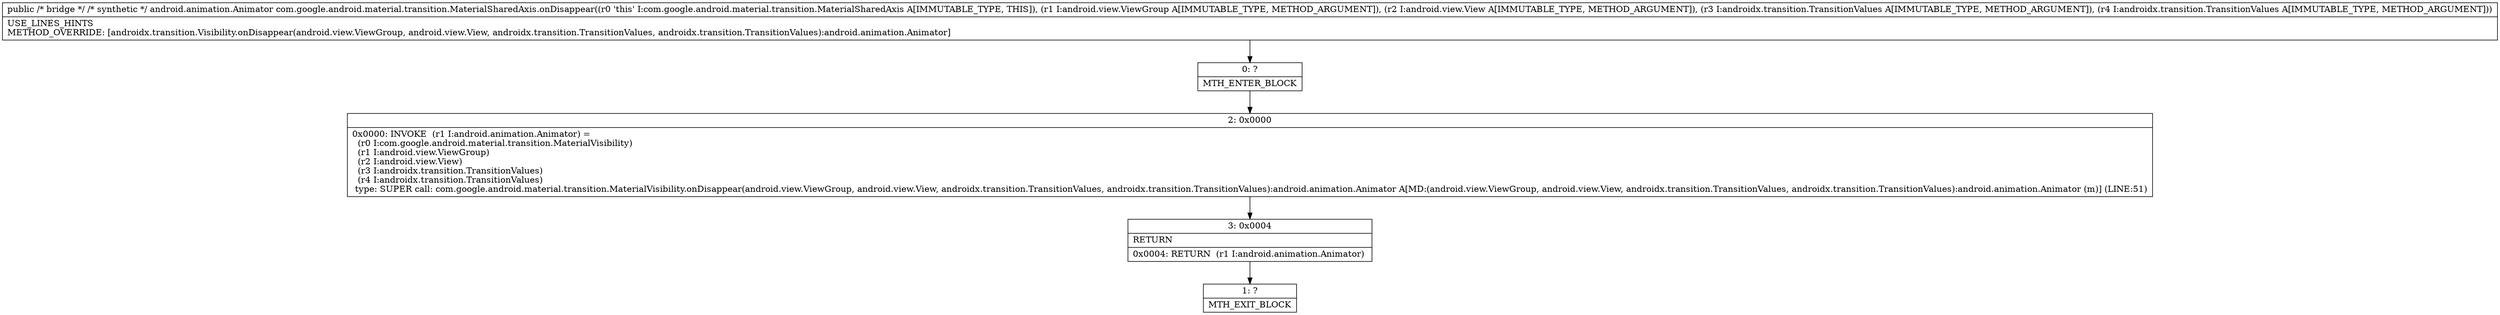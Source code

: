 digraph "CFG forcom.google.android.material.transition.MaterialSharedAxis.onDisappear(Landroid\/view\/ViewGroup;Landroid\/view\/View;Landroidx\/transition\/TransitionValues;Landroidx\/transition\/TransitionValues;)Landroid\/animation\/Animator;" {
Node_0 [shape=record,label="{0\:\ ?|MTH_ENTER_BLOCK\l}"];
Node_2 [shape=record,label="{2\:\ 0x0000|0x0000: INVOKE  (r1 I:android.animation.Animator) = \l  (r0 I:com.google.android.material.transition.MaterialVisibility)\l  (r1 I:android.view.ViewGroup)\l  (r2 I:android.view.View)\l  (r3 I:androidx.transition.TransitionValues)\l  (r4 I:androidx.transition.TransitionValues)\l type: SUPER call: com.google.android.material.transition.MaterialVisibility.onDisappear(android.view.ViewGroup, android.view.View, androidx.transition.TransitionValues, androidx.transition.TransitionValues):android.animation.Animator A[MD:(android.view.ViewGroup, android.view.View, androidx.transition.TransitionValues, androidx.transition.TransitionValues):android.animation.Animator (m)] (LINE:51)\l}"];
Node_3 [shape=record,label="{3\:\ 0x0004|RETURN\l|0x0004: RETURN  (r1 I:android.animation.Animator) \l}"];
Node_1 [shape=record,label="{1\:\ ?|MTH_EXIT_BLOCK\l}"];
MethodNode[shape=record,label="{public \/* bridge *\/ \/* synthetic *\/ android.animation.Animator com.google.android.material.transition.MaterialSharedAxis.onDisappear((r0 'this' I:com.google.android.material.transition.MaterialSharedAxis A[IMMUTABLE_TYPE, THIS]), (r1 I:android.view.ViewGroup A[IMMUTABLE_TYPE, METHOD_ARGUMENT]), (r2 I:android.view.View A[IMMUTABLE_TYPE, METHOD_ARGUMENT]), (r3 I:androidx.transition.TransitionValues A[IMMUTABLE_TYPE, METHOD_ARGUMENT]), (r4 I:androidx.transition.TransitionValues A[IMMUTABLE_TYPE, METHOD_ARGUMENT]))  | USE_LINES_HINTS\lMETHOD_OVERRIDE: [androidx.transition.Visibility.onDisappear(android.view.ViewGroup, android.view.View, androidx.transition.TransitionValues, androidx.transition.TransitionValues):android.animation.Animator]\l}"];
MethodNode -> Node_0;Node_0 -> Node_2;
Node_2 -> Node_3;
Node_3 -> Node_1;
}

